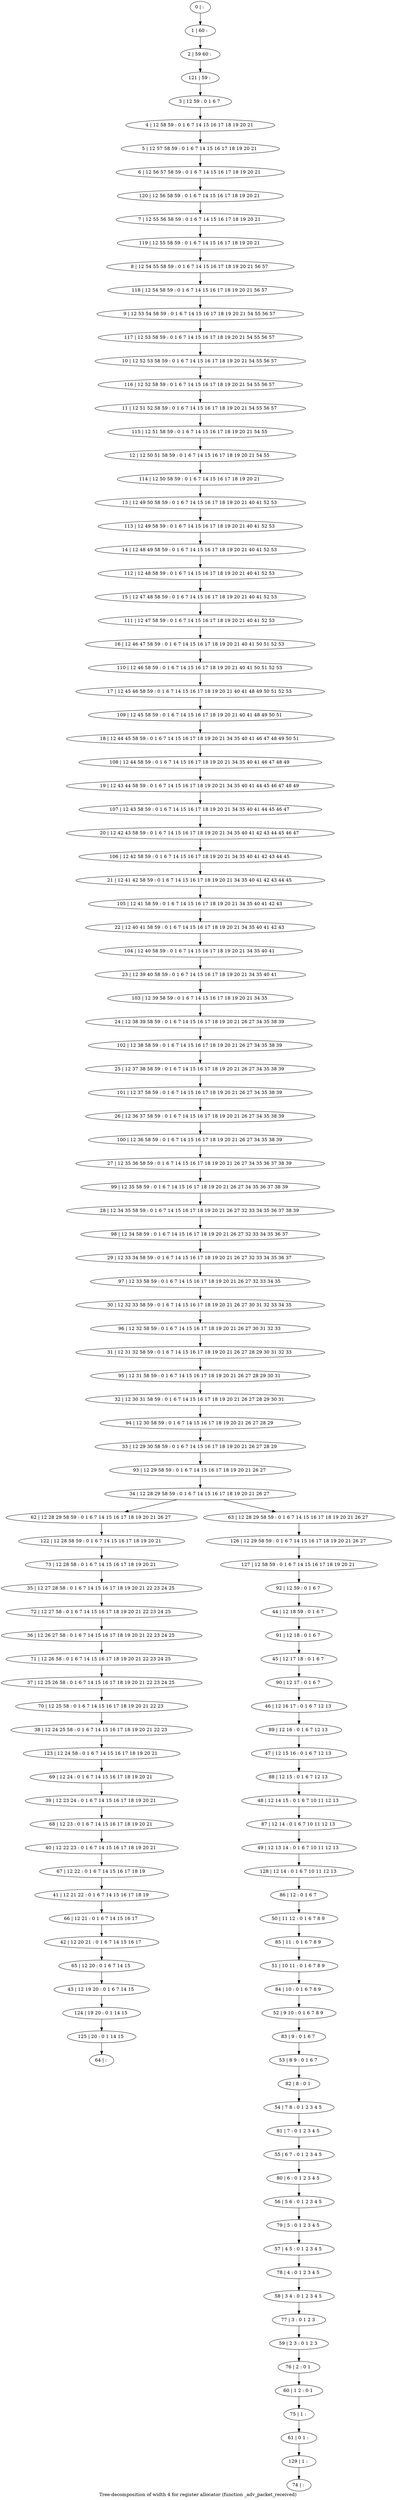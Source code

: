 digraph G {
graph [label="Tree-decomposition of width 4 for register allocator (function _adv_packet_received)"]
0[label="0 | : "];
1[label="1 | 60 : "];
2[label="2 | 59 60 : "];
3[label="3 | 12 59 : 0 1 6 7 "];
4[label="4 | 12 58 59 : 0 1 6 7 14 15 16 17 18 19 20 21 "];
5[label="5 | 12 57 58 59 : 0 1 6 7 14 15 16 17 18 19 20 21 "];
6[label="6 | 12 56 57 58 59 : 0 1 6 7 14 15 16 17 18 19 20 21 "];
7[label="7 | 12 55 56 58 59 : 0 1 6 7 14 15 16 17 18 19 20 21 "];
8[label="8 | 12 54 55 58 59 : 0 1 6 7 14 15 16 17 18 19 20 21 56 57 "];
9[label="9 | 12 53 54 58 59 : 0 1 6 7 14 15 16 17 18 19 20 21 54 55 56 57 "];
10[label="10 | 12 52 53 58 59 : 0 1 6 7 14 15 16 17 18 19 20 21 54 55 56 57 "];
11[label="11 | 12 51 52 58 59 : 0 1 6 7 14 15 16 17 18 19 20 21 54 55 56 57 "];
12[label="12 | 12 50 51 58 59 : 0 1 6 7 14 15 16 17 18 19 20 21 54 55 "];
13[label="13 | 12 49 50 58 59 : 0 1 6 7 14 15 16 17 18 19 20 21 40 41 52 53 "];
14[label="14 | 12 48 49 58 59 : 0 1 6 7 14 15 16 17 18 19 20 21 40 41 52 53 "];
15[label="15 | 12 47 48 58 59 : 0 1 6 7 14 15 16 17 18 19 20 21 40 41 52 53 "];
16[label="16 | 12 46 47 58 59 : 0 1 6 7 14 15 16 17 18 19 20 21 40 41 50 51 52 53 "];
17[label="17 | 12 45 46 58 59 : 0 1 6 7 14 15 16 17 18 19 20 21 40 41 48 49 50 51 52 53 "];
18[label="18 | 12 44 45 58 59 : 0 1 6 7 14 15 16 17 18 19 20 21 34 35 40 41 46 47 48 49 50 51 "];
19[label="19 | 12 43 44 58 59 : 0 1 6 7 14 15 16 17 18 19 20 21 34 35 40 41 44 45 46 47 48 49 "];
20[label="20 | 12 42 43 58 59 : 0 1 6 7 14 15 16 17 18 19 20 21 34 35 40 41 42 43 44 45 46 47 "];
21[label="21 | 12 41 42 58 59 : 0 1 6 7 14 15 16 17 18 19 20 21 34 35 40 41 42 43 44 45 "];
22[label="22 | 12 40 41 58 59 : 0 1 6 7 14 15 16 17 18 19 20 21 34 35 40 41 42 43 "];
23[label="23 | 12 39 40 58 59 : 0 1 6 7 14 15 16 17 18 19 20 21 34 35 40 41 "];
24[label="24 | 12 38 39 58 59 : 0 1 6 7 14 15 16 17 18 19 20 21 26 27 34 35 38 39 "];
25[label="25 | 12 37 38 58 59 : 0 1 6 7 14 15 16 17 18 19 20 21 26 27 34 35 38 39 "];
26[label="26 | 12 36 37 58 59 : 0 1 6 7 14 15 16 17 18 19 20 21 26 27 34 35 38 39 "];
27[label="27 | 12 35 36 58 59 : 0 1 6 7 14 15 16 17 18 19 20 21 26 27 34 35 36 37 38 39 "];
28[label="28 | 12 34 35 58 59 : 0 1 6 7 14 15 16 17 18 19 20 21 26 27 32 33 34 35 36 37 38 39 "];
29[label="29 | 12 33 34 58 59 : 0 1 6 7 14 15 16 17 18 19 20 21 26 27 32 33 34 35 36 37 "];
30[label="30 | 12 32 33 58 59 : 0 1 6 7 14 15 16 17 18 19 20 21 26 27 30 31 32 33 34 35 "];
31[label="31 | 12 31 32 58 59 : 0 1 6 7 14 15 16 17 18 19 20 21 26 27 28 29 30 31 32 33 "];
32[label="32 | 12 30 31 58 59 : 0 1 6 7 14 15 16 17 18 19 20 21 26 27 28 29 30 31 "];
33[label="33 | 12 29 30 58 59 : 0 1 6 7 14 15 16 17 18 19 20 21 26 27 28 29 "];
34[label="34 | 12 28 29 58 59 : 0 1 6 7 14 15 16 17 18 19 20 21 26 27 "];
35[label="35 | 12 27 28 58 : 0 1 6 7 14 15 16 17 18 19 20 21 22 23 24 25 "];
36[label="36 | 12 26 27 58 : 0 1 6 7 14 15 16 17 18 19 20 21 22 23 24 25 "];
37[label="37 | 12 25 26 58 : 0 1 6 7 14 15 16 17 18 19 20 21 22 23 24 25 "];
38[label="38 | 12 24 25 58 : 0 1 6 7 14 15 16 17 18 19 20 21 22 23 "];
39[label="39 | 12 23 24 : 0 1 6 7 14 15 16 17 18 19 20 21 "];
40[label="40 | 12 22 23 : 0 1 6 7 14 15 16 17 18 19 20 21 "];
41[label="41 | 12 21 22 : 0 1 6 7 14 15 16 17 18 19 "];
42[label="42 | 12 20 21 : 0 1 6 7 14 15 16 17 "];
43[label="43 | 12 19 20 : 0 1 6 7 14 15 "];
44[label="44 | 12 18 59 : 0 1 6 7 "];
45[label="45 | 12 17 18 : 0 1 6 7 "];
46[label="46 | 12 16 17 : 0 1 6 7 12 13 "];
47[label="47 | 12 15 16 : 0 1 6 7 12 13 "];
48[label="48 | 12 14 15 : 0 1 6 7 10 11 12 13 "];
49[label="49 | 12 13 14 : 0 1 6 7 10 11 12 13 "];
50[label="50 | 11 12 : 0 1 6 7 8 9 "];
51[label="51 | 10 11 : 0 1 6 7 8 9 "];
52[label="52 | 9 10 : 0 1 6 7 8 9 "];
53[label="53 | 8 9 : 0 1 6 7 "];
54[label="54 | 7 8 : 0 1 2 3 4 5 "];
55[label="55 | 6 7 : 0 1 2 3 4 5 "];
56[label="56 | 5 6 : 0 1 2 3 4 5 "];
57[label="57 | 4 5 : 0 1 2 3 4 5 "];
58[label="58 | 3 4 : 0 1 2 3 4 5 "];
59[label="59 | 2 3 : 0 1 2 3 "];
60[label="60 | 1 2 : 0 1 "];
61[label="61 | 0 1 : "];
62[label="62 | 12 28 29 58 59 : 0 1 6 7 14 15 16 17 18 19 20 21 26 27 "];
63[label="63 | 12 28 29 58 59 : 0 1 6 7 14 15 16 17 18 19 20 21 26 27 "];
64[label="64 | : "];
65[label="65 | 12 20 : 0 1 6 7 14 15 "];
66[label="66 | 12 21 : 0 1 6 7 14 15 16 17 "];
67[label="67 | 12 22 : 0 1 6 7 14 15 16 17 18 19 "];
68[label="68 | 12 23 : 0 1 6 7 14 15 16 17 18 19 20 21 "];
69[label="69 | 12 24 : 0 1 6 7 14 15 16 17 18 19 20 21 "];
70[label="70 | 12 25 58 : 0 1 6 7 14 15 16 17 18 19 20 21 22 23 "];
71[label="71 | 12 26 58 : 0 1 6 7 14 15 16 17 18 19 20 21 22 23 24 25 "];
72[label="72 | 12 27 58 : 0 1 6 7 14 15 16 17 18 19 20 21 22 23 24 25 "];
73[label="73 | 12 28 58 : 0 1 6 7 14 15 16 17 18 19 20 21 "];
74[label="74 | : "];
75[label="75 | 1 : "];
76[label="76 | 2 : 0 1 "];
77[label="77 | 3 : 0 1 2 3 "];
78[label="78 | 4 : 0 1 2 3 4 5 "];
79[label="79 | 5 : 0 1 2 3 4 5 "];
80[label="80 | 6 : 0 1 2 3 4 5 "];
81[label="81 | 7 : 0 1 2 3 4 5 "];
82[label="82 | 8 : 0 1 "];
83[label="83 | 9 : 0 1 6 7 "];
84[label="84 | 10 : 0 1 6 7 8 9 "];
85[label="85 | 11 : 0 1 6 7 8 9 "];
86[label="86 | 12 : 0 1 6 7 "];
87[label="87 | 12 14 : 0 1 6 7 10 11 12 13 "];
88[label="88 | 12 15 : 0 1 6 7 12 13 "];
89[label="89 | 12 16 : 0 1 6 7 12 13 "];
90[label="90 | 12 17 : 0 1 6 7 "];
91[label="91 | 12 18 : 0 1 6 7 "];
92[label="92 | 12 59 : 0 1 6 7 "];
93[label="93 | 12 29 58 59 : 0 1 6 7 14 15 16 17 18 19 20 21 26 27 "];
94[label="94 | 12 30 58 59 : 0 1 6 7 14 15 16 17 18 19 20 21 26 27 28 29 "];
95[label="95 | 12 31 58 59 : 0 1 6 7 14 15 16 17 18 19 20 21 26 27 28 29 30 31 "];
96[label="96 | 12 32 58 59 : 0 1 6 7 14 15 16 17 18 19 20 21 26 27 30 31 32 33 "];
97[label="97 | 12 33 58 59 : 0 1 6 7 14 15 16 17 18 19 20 21 26 27 32 33 34 35 "];
98[label="98 | 12 34 58 59 : 0 1 6 7 14 15 16 17 18 19 20 21 26 27 32 33 34 35 36 37 "];
99[label="99 | 12 35 58 59 : 0 1 6 7 14 15 16 17 18 19 20 21 26 27 34 35 36 37 38 39 "];
100[label="100 | 12 36 58 59 : 0 1 6 7 14 15 16 17 18 19 20 21 26 27 34 35 38 39 "];
101[label="101 | 12 37 58 59 : 0 1 6 7 14 15 16 17 18 19 20 21 26 27 34 35 38 39 "];
102[label="102 | 12 38 58 59 : 0 1 6 7 14 15 16 17 18 19 20 21 26 27 34 35 38 39 "];
103[label="103 | 12 39 58 59 : 0 1 6 7 14 15 16 17 18 19 20 21 34 35 "];
104[label="104 | 12 40 58 59 : 0 1 6 7 14 15 16 17 18 19 20 21 34 35 40 41 "];
105[label="105 | 12 41 58 59 : 0 1 6 7 14 15 16 17 18 19 20 21 34 35 40 41 42 43 "];
106[label="106 | 12 42 58 59 : 0 1 6 7 14 15 16 17 18 19 20 21 34 35 40 41 42 43 44 45 "];
107[label="107 | 12 43 58 59 : 0 1 6 7 14 15 16 17 18 19 20 21 34 35 40 41 44 45 46 47 "];
108[label="108 | 12 44 58 59 : 0 1 6 7 14 15 16 17 18 19 20 21 34 35 40 41 46 47 48 49 "];
109[label="109 | 12 45 58 59 : 0 1 6 7 14 15 16 17 18 19 20 21 40 41 48 49 50 51 "];
110[label="110 | 12 46 58 59 : 0 1 6 7 14 15 16 17 18 19 20 21 40 41 50 51 52 53 "];
111[label="111 | 12 47 58 59 : 0 1 6 7 14 15 16 17 18 19 20 21 40 41 52 53 "];
112[label="112 | 12 48 58 59 : 0 1 6 7 14 15 16 17 18 19 20 21 40 41 52 53 "];
113[label="113 | 12 49 58 59 : 0 1 6 7 14 15 16 17 18 19 20 21 40 41 52 53 "];
114[label="114 | 12 50 58 59 : 0 1 6 7 14 15 16 17 18 19 20 21 "];
115[label="115 | 12 51 58 59 : 0 1 6 7 14 15 16 17 18 19 20 21 54 55 "];
116[label="116 | 12 52 58 59 : 0 1 6 7 14 15 16 17 18 19 20 21 54 55 56 57 "];
117[label="117 | 12 53 58 59 : 0 1 6 7 14 15 16 17 18 19 20 21 54 55 56 57 "];
118[label="118 | 12 54 58 59 : 0 1 6 7 14 15 16 17 18 19 20 21 56 57 "];
119[label="119 | 12 55 58 59 : 0 1 6 7 14 15 16 17 18 19 20 21 "];
120[label="120 | 12 56 58 59 : 0 1 6 7 14 15 16 17 18 19 20 21 "];
121[label="121 | 59 : "];
122[label="122 | 12 28 58 59 : 0 1 6 7 14 15 16 17 18 19 20 21 "];
123[label="123 | 12 24 58 : 0 1 6 7 14 15 16 17 18 19 20 21 "];
124[label="124 | 19 20 : 0 1 14 15 "];
125[label="125 | 20 : 0 1 14 15 "];
126[label="126 | 12 29 58 59 : 0 1 6 7 14 15 16 17 18 19 20 21 26 27 "];
127[label="127 | 12 58 59 : 0 1 6 7 14 15 16 17 18 19 20 21 "];
128[label="128 | 12 14 : 0 1 6 7 10 11 12 13 "];
129[label="129 | 1 : "];
0->1 ;
1->2 ;
3->4 ;
4->5 ;
5->6 ;
34->62 ;
34->63 ;
65->43 ;
42->65 ;
66->42 ;
41->66 ;
67->41 ;
40->67 ;
68->40 ;
39->68 ;
69->39 ;
70->38 ;
37->70 ;
71->37 ;
36->71 ;
72->36 ;
35->72 ;
73->35 ;
75->61 ;
60->75 ;
76->60 ;
59->76 ;
77->59 ;
58->77 ;
78->58 ;
57->78 ;
79->57 ;
56->79 ;
80->56 ;
55->80 ;
81->55 ;
54->81 ;
82->54 ;
53->82 ;
83->53 ;
52->83 ;
84->52 ;
51->84 ;
85->51 ;
50->85 ;
86->50 ;
87->49 ;
48->87 ;
88->48 ;
47->88 ;
89->47 ;
46->89 ;
90->46 ;
45->90 ;
91->45 ;
44->91 ;
92->44 ;
93->34 ;
33->93 ;
94->33 ;
32->94 ;
95->32 ;
31->95 ;
96->31 ;
30->96 ;
97->30 ;
29->97 ;
98->29 ;
28->98 ;
99->28 ;
27->99 ;
100->27 ;
26->100 ;
101->26 ;
25->101 ;
102->25 ;
24->102 ;
103->24 ;
23->103 ;
104->23 ;
22->104 ;
105->22 ;
21->105 ;
106->21 ;
20->106 ;
107->20 ;
19->107 ;
108->19 ;
18->108 ;
109->18 ;
17->109 ;
110->17 ;
16->110 ;
111->16 ;
15->111 ;
112->15 ;
14->112 ;
113->14 ;
13->113 ;
114->13 ;
12->114 ;
115->12 ;
11->115 ;
116->11 ;
10->116 ;
117->10 ;
9->117 ;
118->9 ;
8->118 ;
119->8 ;
7->119 ;
120->7 ;
6->120 ;
121->3 ;
2->121 ;
122->73 ;
62->122 ;
123->69 ;
38->123 ;
43->124 ;
125->64 ;
124->125 ;
63->126 ;
127->92 ;
126->127 ;
128->86 ;
49->128 ;
129->74 ;
61->129 ;
}
